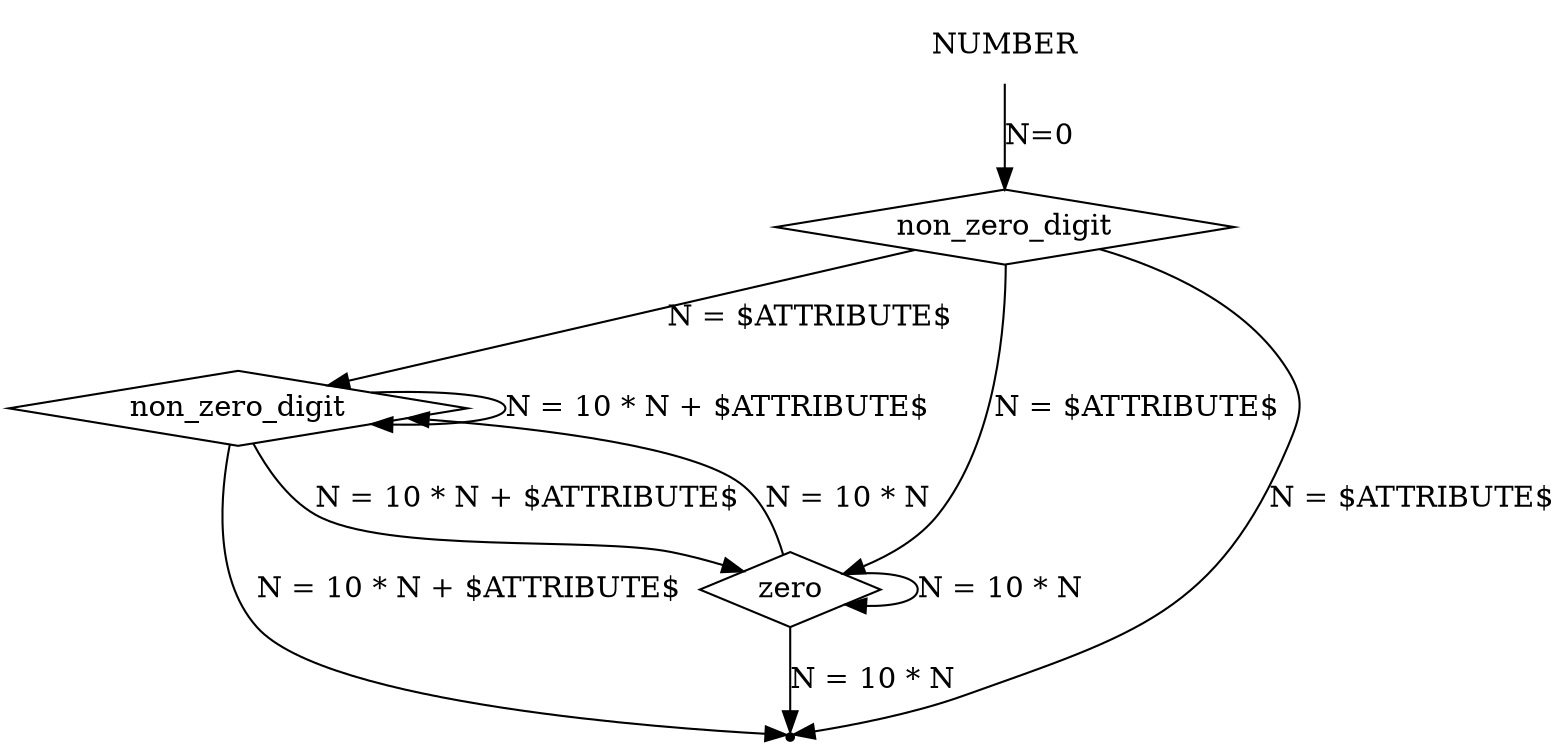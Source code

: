 digraph NUMBER {
    start [label=NUMBER shape=plaintext]
    A [label="non_zero_digit" shape=diamond]
    B [label="non_zero_digit" shape=diamond]
    C [label="zero" shape=diamond]
    end [label="" shape=point]
    start -> A [label="N=0"]
    A -> B [label="N = $ATTRIBUTE$"]
    A -> C [label="N = $ATTRIBUTE$"]
    B -> B [label="N = 10 * N + $ATTRIBUTE$"]
    B -> C [label="N = 10 * N + $ATTRIBUTE$"]
    C -> B [label="N = 10 * N"]
    C -> C [label="N = 10 * N"]
    A -> end [label="N = $ATTRIBUTE$"]
    B -> end [label="N = 10 * N + $ATTRIBUTE$"]
    C -> end [label="N = 10 * N"]
}
